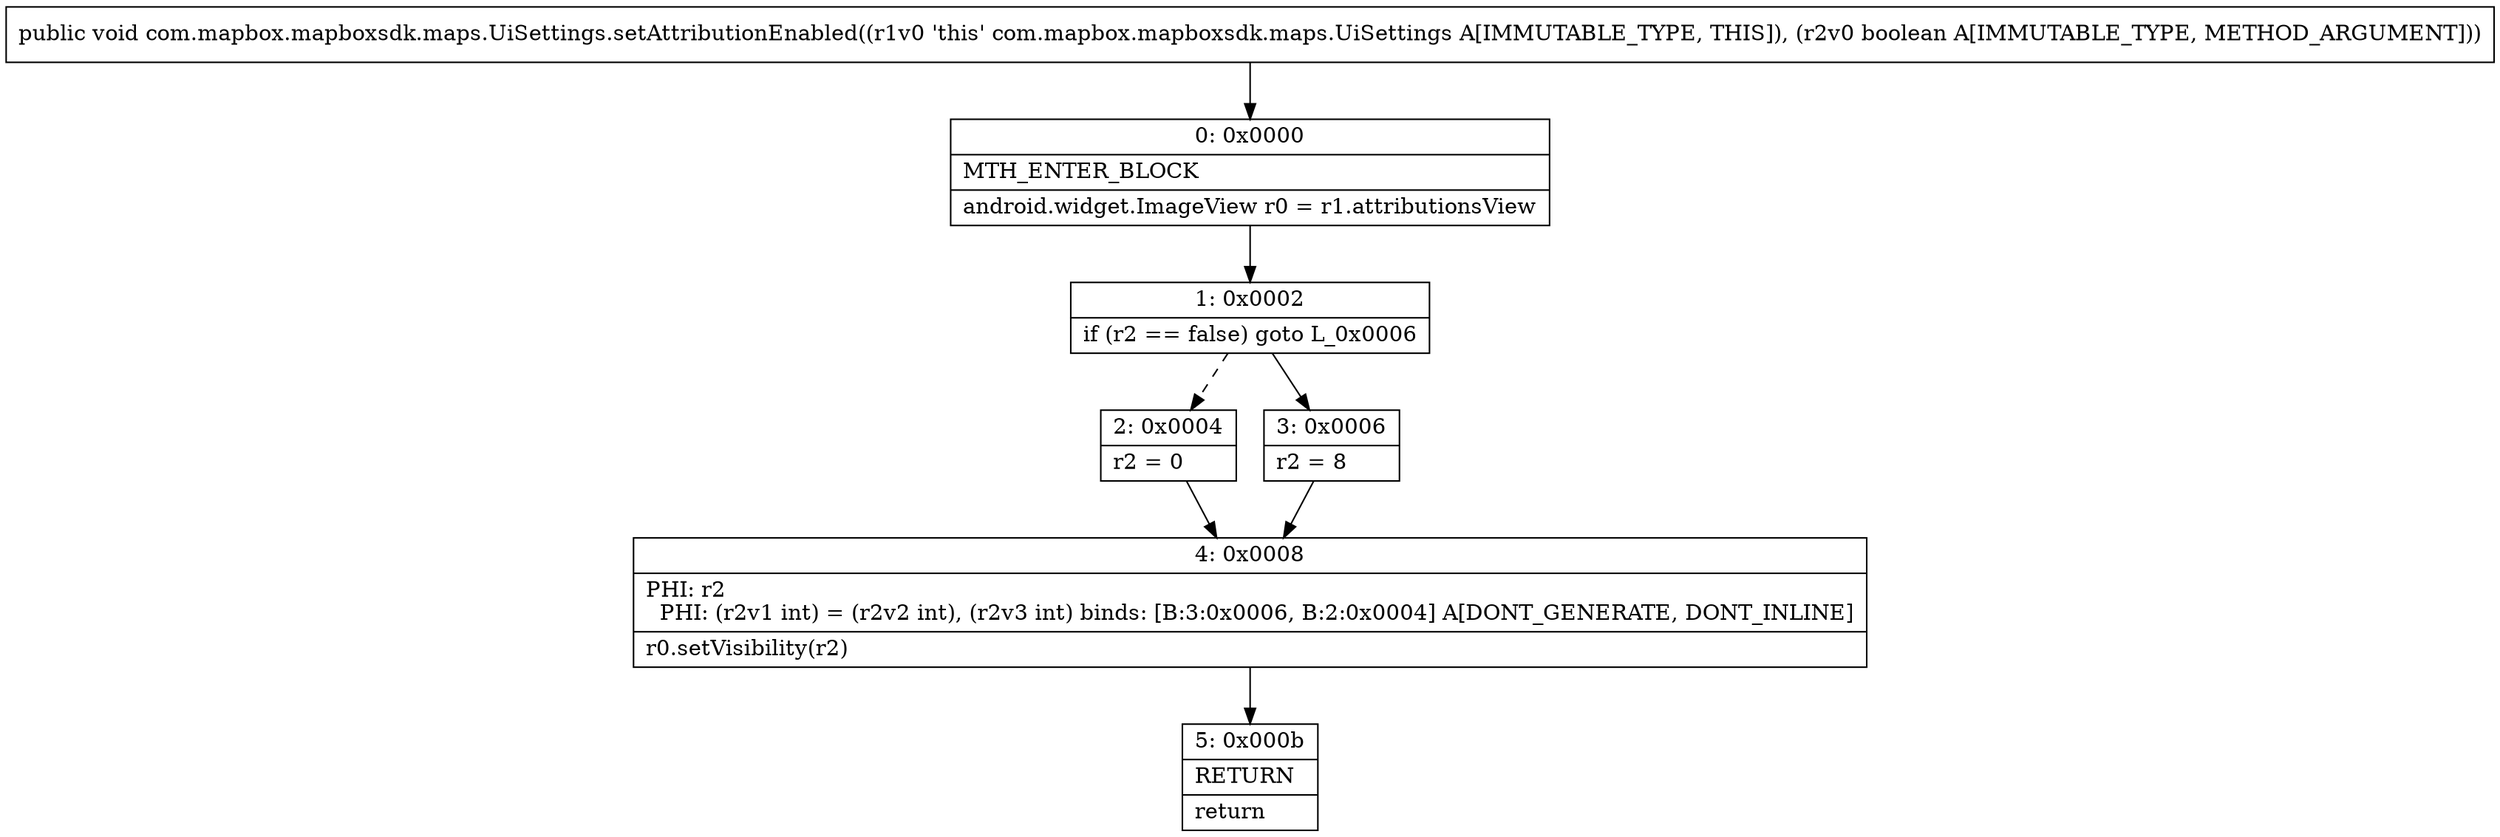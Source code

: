 digraph "CFG forcom.mapbox.mapboxsdk.maps.UiSettings.setAttributionEnabled(Z)V" {
Node_0 [shape=record,label="{0\:\ 0x0000|MTH_ENTER_BLOCK\l|android.widget.ImageView r0 = r1.attributionsView\l}"];
Node_1 [shape=record,label="{1\:\ 0x0002|if (r2 == false) goto L_0x0006\l}"];
Node_2 [shape=record,label="{2\:\ 0x0004|r2 = 0\l}"];
Node_3 [shape=record,label="{3\:\ 0x0006|r2 = 8\l}"];
Node_4 [shape=record,label="{4\:\ 0x0008|PHI: r2 \l  PHI: (r2v1 int) = (r2v2 int), (r2v3 int) binds: [B:3:0x0006, B:2:0x0004] A[DONT_GENERATE, DONT_INLINE]\l|r0.setVisibility(r2)\l}"];
Node_5 [shape=record,label="{5\:\ 0x000b|RETURN\l|return\l}"];
MethodNode[shape=record,label="{public void com.mapbox.mapboxsdk.maps.UiSettings.setAttributionEnabled((r1v0 'this' com.mapbox.mapboxsdk.maps.UiSettings A[IMMUTABLE_TYPE, THIS]), (r2v0 boolean A[IMMUTABLE_TYPE, METHOD_ARGUMENT])) }"];
MethodNode -> Node_0;
Node_0 -> Node_1;
Node_1 -> Node_2[style=dashed];
Node_1 -> Node_3;
Node_2 -> Node_4;
Node_3 -> Node_4;
Node_4 -> Node_5;
}

